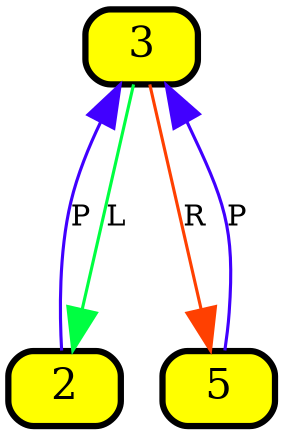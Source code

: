 digraph G
{
	graph [dpi = 100];

	rankdir = TB;

	edge[minlen = 3, arrowsize = 2, penwidth = 1.5];
	node[shape = Mrecord, style = "rounded, filled", fillcolor = "yellow", fontsize = 20, penwidth = 3];

	node_0x63d58341b320[label = "3"];
	node_0x63d58341b380[label = "2"];
	node_0x63d58341b2f0[label = "5"];

node_0x63d58341b320 -> node_0x63d58341b380 [color = "#00FF41", label = "L"];
node_0x63d58341b380 -> node_0x63d58341b320 [color = "#4100FF", label = "P"];
node_0x63d58341b320 -> node_0x63d58341b2f0 [color = "#FF4001", label = "R"];
node_0x63d58341b2f0 -> node_0x63d58341b320 [color = "#4100FF", label = "P"];

}
